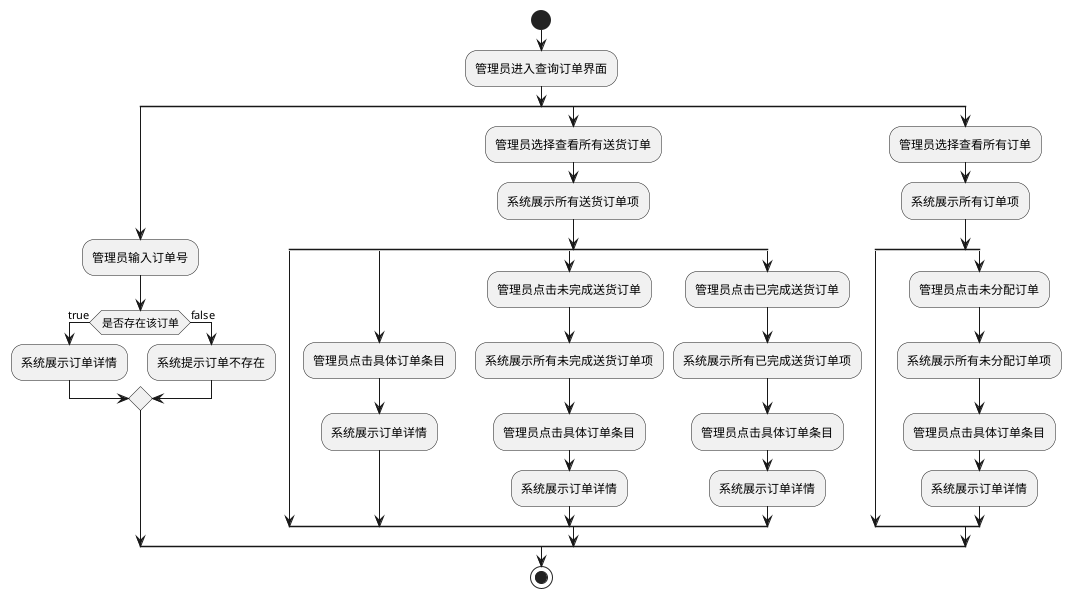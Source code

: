 @startuml
'https://plantuml.com/activity-diagram-beta

start
:管理员进入查询订单界面;
split
    :管理员输入订单号;
    if (是否存在该订单) then (true)
        :系统展示订单详情;
    else (false)
        :系统提示订单不存在;
    endif
split again
:管理员选择查看所有送货订单;
:系统展示所有送货订单项;
  split
  split again
    :管理员点击具体订单条目;
    :系统展示订单详情;
  split again
    :管理员点击未完成送货订单;
    :系统展示所有未完成送货订单项;
    :管理员点击具体订单条目;
    :系统展示订单详情;
  split again
    :管理员点击已完成送货订单;
    :系统展示所有已完成送货订单项;
    :管理员点击具体订单条目;
    :系统展示订单详情;
  endsplit
split again
:管理员选择查看所有订单;
:系统展示所有订单项;
split
split again
    :管理员点击未分配订单;
    :系统展示所有未分配订单项;
    :管理员点击具体订单条目;
    :系统展示订单详情;
endsplit
endsplit
stop
@enduml

